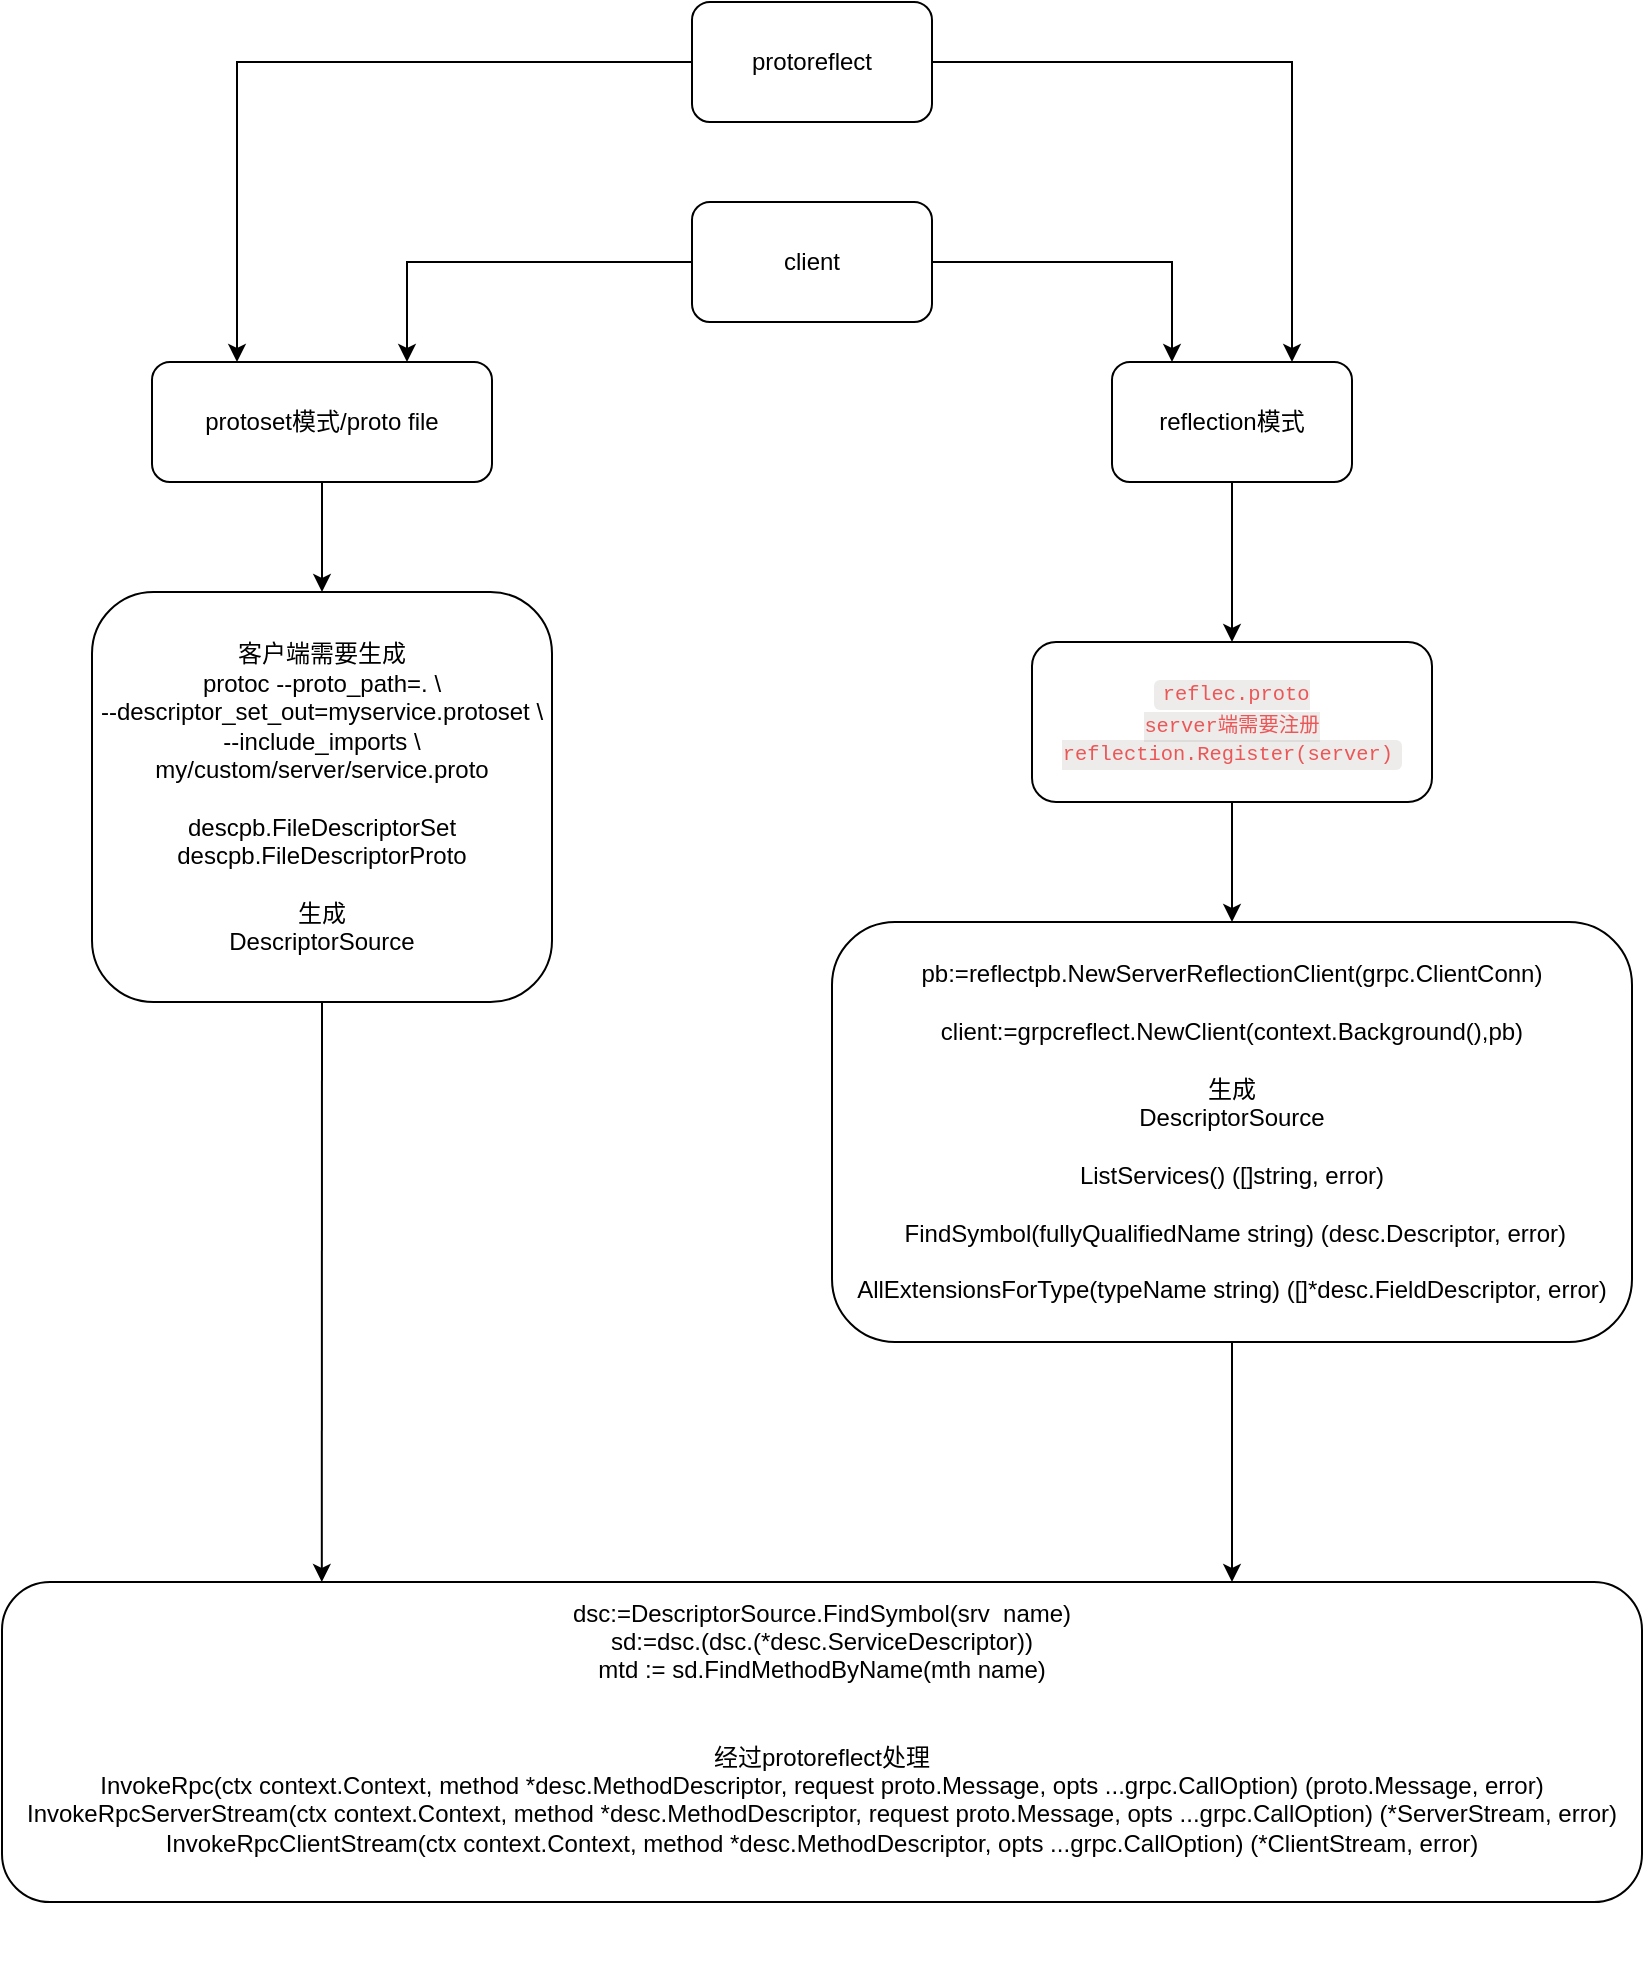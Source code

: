 <mxfile version="14.1.2" type="github"><diagram id="a166Flr5hO2JL4QBqeWJ" name="Page-1"><mxGraphModel dx="1773" dy="1783" grid="1" gridSize="10" guides="1" tooltips="1" connect="1" arrows="1" fold="1" page="1" pageScale="1" pageWidth="827" pageHeight="1169" math="0" shadow="0"><root><mxCell id="0"/><mxCell id="1" parent="0"/><mxCell id="G-6S_KcLF9b5r5ESLCco-1" style="edgeStyle=orthogonalEdgeStyle;rounded=0;orthogonalLoop=1;jettySize=auto;html=1;exitX=1;exitY=0.5;exitDx=0;exitDy=0;entryX=0.25;entryY=0;entryDx=0;entryDy=0;" edge="1" parent="1" source="G-6S_KcLF9b5r5ESLCco-3" target="G-6S_KcLF9b5r5ESLCco-5"><mxGeometry relative="1" as="geometry"/></mxCell><mxCell id="G-6S_KcLF9b5r5ESLCco-2" style="edgeStyle=orthogonalEdgeStyle;rounded=0;orthogonalLoop=1;jettySize=auto;html=1;exitX=0;exitY=0.5;exitDx=0;exitDy=0;entryX=0.75;entryY=0;entryDx=0;entryDy=0;" edge="1" parent="1" source="G-6S_KcLF9b5r5ESLCco-3" target="G-6S_KcLF9b5r5ESLCco-7"><mxGeometry relative="1" as="geometry"/></mxCell><mxCell id="G-6S_KcLF9b5r5ESLCco-3" value="client" style="rounded=1;whiteSpace=wrap;html=1;" vertex="1" parent="1"><mxGeometry x="320" y="90" width="120" height="60" as="geometry"/></mxCell><mxCell id="G-6S_KcLF9b5r5ESLCco-4" value="" style="edgeStyle=orthogonalEdgeStyle;rounded=0;orthogonalLoop=1;jettySize=auto;html=1;" edge="1" parent="1" source="G-6S_KcLF9b5r5ESLCco-5" target="G-6S_KcLF9b5r5ESLCco-9"><mxGeometry relative="1" as="geometry"/></mxCell><mxCell id="G-6S_KcLF9b5r5ESLCco-5" value="reflection模式" style="rounded=1;whiteSpace=wrap;html=1;" vertex="1" parent="1"><mxGeometry x="530" y="170" width="120" height="60" as="geometry"/></mxCell><mxCell id="G-6S_KcLF9b5r5ESLCco-6" value="" style="edgeStyle=orthogonalEdgeStyle;rounded=0;orthogonalLoop=1;jettySize=auto;html=1;" edge="1" parent="1" source="G-6S_KcLF9b5r5ESLCco-7" target="G-6S_KcLF9b5r5ESLCco-10"><mxGeometry relative="1" as="geometry"/></mxCell><mxCell id="G-6S_KcLF9b5r5ESLCco-7" value="protoset模式/proto file" style="rounded=1;whiteSpace=wrap;html=1;" vertex="1" parent="1"><mxGeometry x="50" y="170" width="170" height="60" as="geometry"/></mxCell><mxCell id="G-6S_KcLF9b5r5ESLCco-8" value="" style="edgeStyle=orthogonalEdgeStyle;rounded=0;orthogonalLoop=1;jettySize=auto;html=1;fontColor=#FFFFFF;" edge="1" parent="1" source="G-6S_KcLF9b5r5ESLCco-9" target="G-6S_KcLF9b5r5ESLCco-12"><mxGeometry relative="1" as="geometry"/></mxCell><mxCell id="G-6S_KcLF9b5r5ESLCco-9" value="&lt;span style=&quot;font-family: &amp;#34;sfmono-regular&amp;#34; , &amp;#34;consolas&amp;#34; , &amp;#34;liberation mono&amp;#34; , &amp;#34;menlo&amp;#34; , &amp;#34;courier&amp;#34; , monospace ; line-height: normal ; background: rgba(135 , 131 , 120 , 0.15) ; color: #eb5757 ; border-radius: 3px ; font-size: 85% ; padding: 0.2em 0.4em&quot;&gt;&lt;span style=&quot;font-size: 10.2px&quot;&gt;reflec.proto&lt;/span&gt;&lt;br&gt;server端需要注册&lt;br&gt;reflection.Register(server)&lt;/span&gt;" style="whiteSpace=wrap;html=1;rounded=1;" vertex="1" parent="1"><mxGeometry x="490" y="310" width="200" height="80" as="geometry"/></mxCell><mxCell id="G-6S_KcLF9b5r5ESLCco-10" value="客户端需要生成&lt;br&gt;protoc --proto_path=. \&lt;br&gt;    --descriptor_set_out=myservice.protoset \&lt;br&gt;    --include_imports \&lt;br&gt;    my/custom/server/service.proto&lt;br&gt;&lt;br&gt;descpb.FileDescriptorSet&lt;br&gt;descpb.FileDescriptorProto&lt;br&gt;&lt;br&gt;生成&lt;br&gt;DescriptorSource" style="whiteSpace=wrap;html=1;rounded=1;align=center;" vertex="1" parent="1"><mxGeometry x="20" y="285" width="230" height="205" as="geometry"/></mxCell><mxCell id="G-6S_KcLF9b5r5ESLCco-11" style="edgeStyle=orthogonalEdgeStyle;rounded=0;orthogonalLoop=1;jettySize=auto;html=1;exitX=0.5;exitY=1;exitDx=0;exitDy=0;entryX=0.75;entryY=0;entryDx=0;entryDy=0;fontColor=#FFFFFF;" edge="1" parent="1" source="G-6S_KcLF9b5r5ESLCco-12" target="G-6S_KcLF9b5r5ESLCco-13"><mxGeometry relative="1" as="geometry"/></mxCell><mxCell id="G-6S_KcLF9b5r5ESLCco-12" value="pb:=reflectpb.NewServerReflectionClient(grpc.ClientConn)&lt;br&gt;&lt;br&gt;client:=grpcreflect.NewClient(context.Background(),pb)&lt;br&gt;&lt;br&gt;生成&lt;br&gt;DescriptorSource&lt;br&gt;&lt;br&gt;ListServices() ([]string, error)&lt;br&gt;&lt;br&gt;&amp;nbsp;FindSymbol(fullyQualifiedName string) (desc.Descriptor, error)&lt;br&gt;&#9;&lt;br&gt;AllExtensionsForType(typeName string) ([]*desc.FieldDescriptor, error)" style="whiteSpace=wrap;html=1;rounded=1;" vertex="1" parent="1"><mxGeometry x="390" y="450" width="400" height="210" as="geometry"/></mxCell><mxCell id="G-6S_KcLF9b5r5ESLCco-13" value="&lt;div&gt;&lt;div&gt;&lt;font color=&quot;#000000&quot;&gt;&lt;br&gt;&lt;/font&gt;&lt;/div&gt;&lt;div&gt;&lt;font color=&quot;#000000&quot;&gt;&lt;br&gt;&lt;/font&gt;&lt;/div&gt;&lt;div&gt;&lt;font color=&quot;#000000&quot;&gt;&lt;br&gt;&lt;/font&gt;&lt;/div&gt;&lt;div&gt;&lt;font color=&quot;#000000&quot;&gt;dsc:=DescriptorSource.FindSymbol(srv&amp;nbsp; name)&lt;/font&gt;&lt;/div&gt;&lt;div&gt;&lt;font color=&quot;#000000&quot;&gt;sd:=dsc.(dsc.(*desc.ServiceDescriptor))&lt;/font&gt;&lt;/div&gt;&lt;font color=&quot;#000000&quot;&gt;mtd := sd.FindMethodByName(mth name)&lt;/font&gt;&lt;/div&gt;&lt;div&gt;&lt;font color=&quot;#000000&quot;&gt;&lt;br&gt;&lt;/font&gt;&lt;/div&gt;&lt;div&gt;&lt;font color=&quot;#000000&quot;&gt;&lt;br&gt;&lt;/font&gt;&lt;/div&gt;&lt;div&gt;&lt;font color=&quot;#000000&quot;&gt;经过protoreflect处理&lt;br&gt;&lt;/font&gt;&lt;/div&gt;&lt;div&gt;&lt;font color=&quot;#000000&quot;&gt;InvokeRpc(ctx context.Context, method *desc.MethodDescriptor, request proto.Message, opts ...grpc.CallOption) (proto.Message, error)&lt;br&gt;InvokeRpcServerStream(ctx context.Context, method *desc.MethodDescriptor, request proto.Message, opts ...grpc.CallOption) (*ServerStream, error)&lt;br&gt;InvokeRpcClientStream(ctx context.Context, method *desc.MethodDescriptor, opts ...grpc.CallOption) (*ClientStream, error)&lt;br&gt;&lt;/font&gt;&lt;/div&gt;&lt;div&gt;&lt;font color=&quot;#000000&quot;&gt;&lt;br&gt;&lt;/font&gt;&lt;/div&gt;&lt;div&gt;&lt;br&gt;&lt;/div&gt;&lt;font color=&quot;#000000&quot;&gt;&lt;div&gt;&lt;span&gt;&lt;br&gt;&lt;/span&gt;&lt;/div&gt;&lt;br&gt;&lt;/font&gt;" style="rounded=1;whiteSpace=wrap;html=1;strokeColor=#000000;fontColor=#FFFFFF;align=center;" vertex="1" parent="1"><mxGeometry x="-25" y="780" width="820" height="160" as="geometry"/></mxCell><mxCell id="G-6S_KcLF9b5r5ESLCco-14" style="edgeStyle=orthogonalEdgeStyle;rounded=0;orthogonalLoop=1;jettySize=auto;html=1;exitX=1;exitY=0.5;exitDx=0;exitDy=0;entryX=0.75;entryY=0;entryDx=0;entryDy=0;fontColor=#FFFFFF;" edge="1" parent="1" source="G-6S_KcLF9b5r5ESLCco-16" target="G-6S_KcLF9b5r5ESLCco-5"><mxGeometry relative="1" as="geometry"/></mxCell><mxCell id="G-6S_KcLF9b5r5ESLCco-15" style="edgeStyle=orthogonalEdgeStyle;rounded=0;orthogonalLoop=1;jettySize=auto;html=1;exitX=0;exitY=0.5;exitDx=0;exitDy=0;entryX=0.25;entryY=0;entryDx=0;entryDy=0;fontColor=#FFFFFF;" edge="1" parent="1" source="G-6S_KcLF9b5r5ESLCco-16" target="G-6S_KcLF9b5r5ESLCco-7"><mxGeometry relative="1" as="geometry"/></mxCell><mxCell id="G-6S_KcLF9b5r5ESLCco-16" value="&lt;font color=&quot;#000000&quot;&gt;protoreflect&lt;/font&gt;" style="rounded=1;whiteSpace=wrap;html=1;strokeColor=#000000;fontColor=#FFFFFF;align=center;" vertex="1" parent="1"><mxGeometry x="320" y="-10" width="120" height="60" as="geometry"/></mxCell><mxCell id="G-6S_KcLF9b5r5ESLCco-17" value="" style="endArrow=classic;html=1;fontColor=#FFFFFF;exitX=0.5;exitY=1;exitDx=0;exitDy=0;entryX=0.195;entryY=0;entryDx=0;entryDy=0;entryPerimeter=0;" edge="1" parent="1" source="G-6S_KcLF9b5r5ESLCco-10" target="G-6S_KcLF9b5r5ESLCco-13"><mxGeometry width="50" height="50" relative="1" as="geometry"><mxPoint x="100" y="640" as="sourcePoint"/><mxPoint x="140" y="730" as="targetPoint"/></mxGeometry></mxCell></root></mxGraphModel></diagram></mxfile>